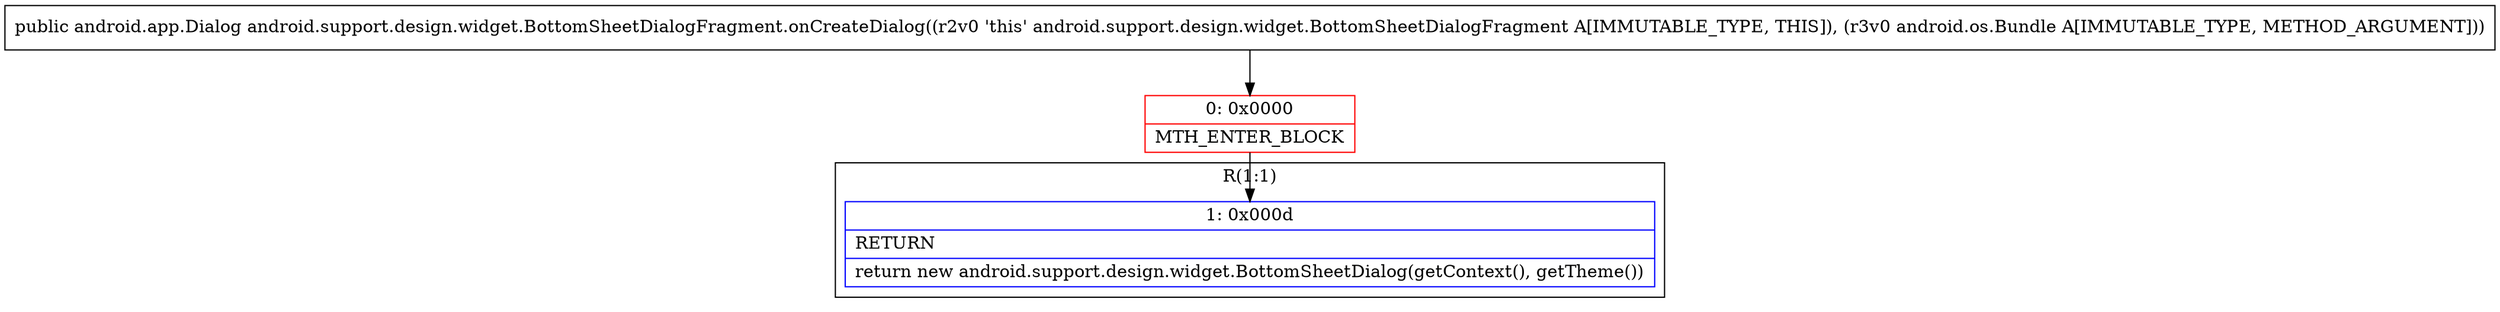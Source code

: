 digraph "CFG forandroid.support.design.widget.BottomSheetDialogFragment.onCreateDialog(Landroid\/os\/Bundle;)Landroid\/app\/Dialog;" {
subgraph cluster_Region_1587113353 {
label = "R(1:1)";
node [shape=record,color=blue];
Node_1 [shape=record,label="{1\:\ 0x000d|RETURN\l|return new android.support.design.widget.BottomSheetDialog(getContext(), getTheme())\l}"];
}
Node_0 [shape=record,color=red,label="{0\:\ 0x0000|MTH_ENTER_BLOCK\l}"];
MethodNode[shape=record,label="{public android.app.Dialog android.support.design.widget.BottomSheetDialogFragment.onCreateDialog((r2v0 'this' android.support.design.widget.BottomSheetDialogFragment A[IMMUTABLE_TYPE, THIS]), (r3v0 android.os.Bundle A[IMMUTABLE_TYPE, METHOD_ARGUMENT])) }"];
MethodNode -> Node_0;
Node_0 -> Node_1;
}

